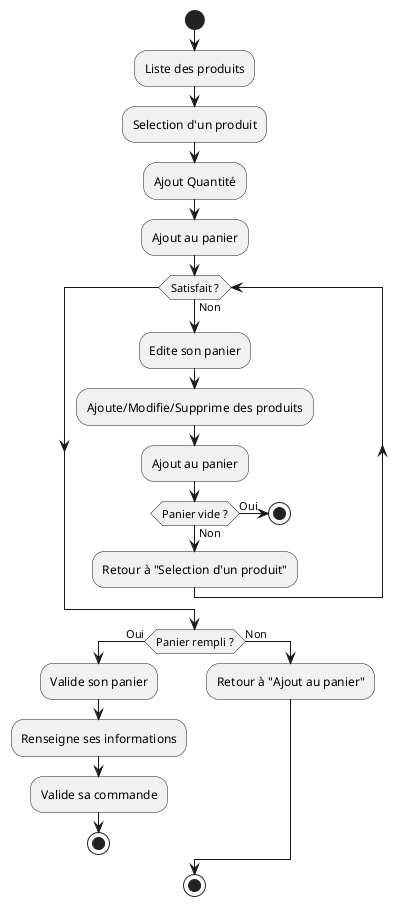 @startuml
start

:Liste des produits;
:Selection d'un produit;
:Ajout Quantité;
:Ajout au panier;

while (Satisfait ?) is (Non)
  :Edite son panier;
  :Ajoute/Modifie/Supprime des produits;
  :Ajout au panier;
  if (Panier vide ?) then (Oui)
    stop
  else (Non)
    :Retour à "Selection d'un produit";
  endif
endwhile

if (Panier rempli ?) then (Oui)
  :Valide son panier;
  :Renseigne ses informations;
  :Valide sa commande;
  stop
else (Non)
  :Retour à "Ajout au panier";
endif

stop
@enduml